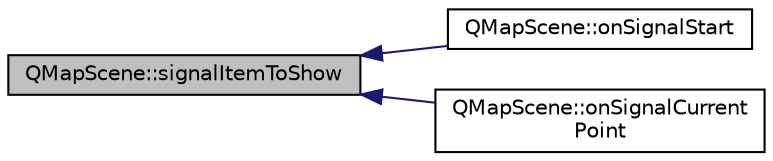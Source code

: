 digraph "QMapScene::signalItemToShow"
{
 // INTERACTIVE_SVG=YES
  bgcolor="transparent";
  edge [fontname="Helvetica",fontsize="10",labelfontname="Helvetica",labelfontsize="10"];
  node [fontname="Helvetica",fontsize="10",shape=record];
  rankdir="LR";
  Node1 [label="QMapScene::signalItemToShow",height=0.2,width=0.4,color="black", fillcolor="grey75", style="filled", fontcolor="black"];
  Node1 -> Node2 [dir="back",color="midnightblue",fontsize="10",style="solid",fontname="Helvetica"];
  Node2 [label="QMapScene::onSignalStart",height=0.2,width=0.4,color="black",URL="$class_q_map_scene.html#a7bb4c45ab68ca8a47ab4f24d1f8a2593"];
  Node1 -> Node3 [dir="back",color="midnightblue",fontsize="10",style="solid",fontname="Helvetica"];
  Node3 [label="QMapScene::onSignalCurrent\lPoint",height=0.2,width=0.4,color="black",URL="$class_q_map_scene.html#a33fb5928b92a675cff26224dbb54e71e"];
}
